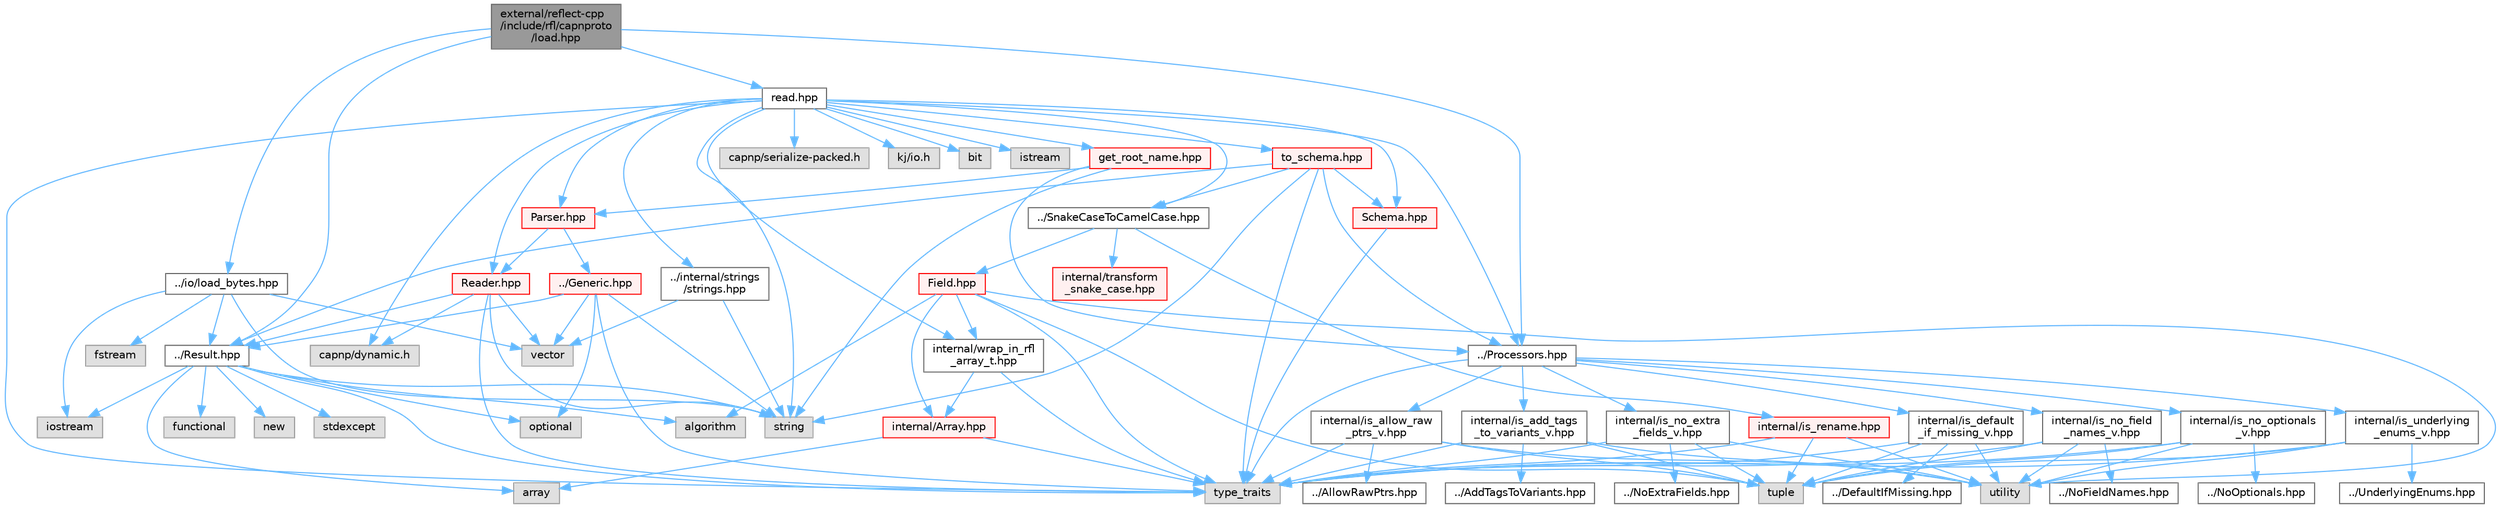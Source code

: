 digraph "external/reflect-cpp/include/rfl/capnproto/load.hpp"
{
 // LATEX_PDF_SIZE
  bgcolor="transparent";
  edge [fontname=Helvetica,fontsize=10,labelfontname=Helvetica,labelfontsize=10];
  node [fontname=Helvetica,fontsize=10,shape=box,height=0.2,width=0.4];
  Node1 [id="Node000001",label="external/reflect-cpp\l/include/rfl/capnproto\l/load.hpp",height=0.2,width=0.4,color="gray40", fillcolor="grey60", style="filled", fontcolor="black",tooltip=" "];
  Node1 -> Node2 [id="edge111_Node000001_Node000002",color="steelblue1",style="solid",tooltip=" "];
  Node2 [id="Node000002",label="../Processors.hpp",height=0.2,width=0.4,color="grey40", fillcolor="white", style="filled",URL="$_processors_8hpp.html",tooltip=" "];
  Node2 -> Node3 [id="edge112_Node000002_Node000003",color="steelblue1",style="solid",tooltip=" "];
  Node3 [id="Node000003",label="type_traits",height=0.2,width=0.4,color="grey60", fillcolor="#E0E0E0", style="filled",tooltip=" "];
  Node2 -> Node4 [id="edge113_Node000002_Node000004",color="steelblue1",style="solid",tooltip=" "];
  Node4 [id="Node000004",label="internal/is_add_tags\l_to_variants_v.hpp",height=0.2,width=0.4,color="grey40", fillcolor="white", style="filled",URL="$is__add__tags__to__variants__v_8hpp.html",tooltip=" "];
  Node4 -> Node5 [id="edge114_Node000004_Node000005",color="steelblue1",style="solid",tooltip=" "];
  Node5 [id="Node000005",label="tuple",height=0.2,width=0.4,color="grey60", fillcolor="#E0E0E0", style="filled",tooltip=" "];
  Node4 -> Node3 [id="edge115_Node000004_Node000003",color="steelblue1",style="solid",tooltip=" "];
  Node4 -> Node6 [id="edge116_Node000004_Node000006",color="steelblue1",style="solid",tooltip=" "];
  Node6 [id="Node000006",label="utility",height=0.2,width=0.4,color="grey60", fillcolor="#E0E0E0", style="filled",tooltip=" "];
  Node4 -> Node7 [id="edge117_Node000004_Node000007",color="steelblue1",style="solid",tooltip=" "];
  Node7 [id="Node000007",label="../AddTagsToVariants.hpp",height=0.2,width=0.4,color="grey40", fillcolor="white", style="filled",URL="$_add_tags_to_variants_8hpp.html",tooltip=" "];
  Node2 -> Node8 [id="edge118_Node000002_Node000008",color="steelblue1",style="solid",tooltip=" "];
  Node8 [id="Node000008",label="internal/is_allow_raw\l_ptrs_v.hpp",height=0.2,width=0.4,color="grey40", fillcolor="white", style="filled",URL="$is__allow__raw__ptrs__v_8hpp.html",tooltip=" "];
  Node8 -> Node5 [id="edge119_Node000008_Node000005",color="steelblue1",style="solid",tooltip=" "];
  Node8 -> Node3 [id="edge120_Node000008_Node000003",color="steelblue1",style="solid",tooltip=" "];
  Node8 -> Node6 [id="edge121_Node000008_Node000006",color="steelblue1",style="solid",tooltip=" "];
  Node8 -> Node9 [id="edge122_Node000008_Node000009",color="steelblue1",style="solid",tooltip=" "];
  Node9 [id="Node000009",label="../AllowRawPtrs.hpp",height=0.2,width=0.4,color="grey40", fillcolor="white", style="filled",URL="$_allow_raw_ptrs_8hpp.html",tooltip=" "];
  Node2 -> Node10 [id="edge123_Node000002_Node000010",color="steelblue1",style="solid",tooltip=" "];
  Node10 [id="Node000010",label="internal/is_default\l_if_missing_v.hpp",height=0.2,width=0.4,color="grey40", fillcolor="white", style="filled",URL="$is__default__if__missing__v_8hpp.html",tooltip=" "];
  Node10 -> Node5 [id="edge124_Node000010_Node000005",color="steelblue1",style="solid",tooltip=" "];
  Node10 -> Node3 [id="edge125_Node000010_Node000003",color="steelblue1",style="solid",tooltip=" "];
  Node10 -> Node6 [id="edge126_Node000010_Node000006",color="steelblue1",style="solid",tooltip=" "];
  Node10 -> Node11 [id="edge127_Node000010_Node000011",color="steelblue1",style="solid",tooltip=" "];
  Node11 [id="Node000011",label="../DefaultIfMissing.hpp",height=0.2,width=0.4,color="grey40", fillcolor="white", style="filled",URL="$_default_if_missing_8hpp.html",tooltip=" "];
  Node2 -> Node12 [id="edge128_Node000002_Node000012",color="steelblue1",style="solid",tooltip=" "];
  Node12 [id="Node000012",label="internal/is_no_extra\l_fields_v.hpp",height=0.2,width=0.4,color="grey40", fillcolor="white", style="filled",URL="$is__no__extra__fields__v_8hpp.html",tooltip=" "];
  Node12 -> Node5 [id="edge129_Node000012_Node000005",color="steelblue1",style="solid",tooltip=" "];
  Node12 -> Node3 [id="edge130_Node000012_Node000003",color="steelblue1",style="solid",tooltip=" "];
  Node12 -> Node6 [id="edge131_Node000012_Node000006",color="steelblue1",style="solid",tooltip=" "];
  Node12 -> Node13 [id="edge132_Node000012_Node000013",color="steelblue1",style="solid",tooltip=" "];
  Node13 [id="Node000013",label="../NoExtraFields.hpp",height=0.2,width=0.4,color="grey40", fillcolor="white", style="filled",URL="$_no_extra_fields_8hpp.html",tooltip=" "];
  Node2 -> Node14 [id="edge133_Node000002_Node000014",color="steelblue1",style="solid",tooltip=" "];
  Node14 [id="Node000014",label="internal/is_no_field\l_names_v.hpp",height=0.2,width=0.4,color="grey40", fillcolor="white", style="filled",URL="$is__no__field__names__v_8hpp.html",tooltip=" "];
  Node14 -> Node5 [id="edge134_Node000014_Node000005",color="steelblue1",style="solid",tooltip=" "];
  Node14 -> Node3 [id="edge135_Node000014_Node000003",color="steelblue1",style="solid",tooltip=" "];
  Node14 -> Node6 [id="edge136_Node000014_Node000006",color="steelblue1",style="solid",tooltip=" "];
  Node14 -> Node15 [id="edge137_Node000014_Node000015",color="steelblue1",style="solid",tooltip=" "];
  Node15 [id="Node000015",label="../NoFieldNames.hpp",height=0.2,width=0.4,color="grey40", fillcolor="white", style="filled",URL="$_no_field_names_8hpp.html",tooltip=" "];
  Node2 -> Node16 [id="edge138_Node000002_Node000016",color="steelblue1",style="solid",tooltip=" "];
  Node16 [id="Node000016",label="internal/is_no_optionals\l_v.hpp",height=0.2,width=0.4,color="grey40", fillcolor="white", style="filled",URL="$is__no__optionals__v_8hpp.html",tooltip=" "];
  Node16 -> Node5 [id="edge139_Node000016_Node000005",color="steelblue1",style="solid",tooltip=" "];
  Node16 -> Node3 [id="edge140_Node000016_Node000003",color="steelblue1",style="solid",tooltip=" "];
  Node16 -> Node6 [id="edge141_Node000016_Node000006",color="steelblue1",style="solid",tooltip=" "];
  Node16 -> Node17 [id="edge142_Node000016_Node000017",color="steelblue1",style="solid",tooltip=" "];
  Node17 [id="Node000017",label="../NoOptionals.hpp",height=0.2,width=0.4,color="grey40", fillcolor="white", style="filled",URL="$_no_optionals_8hpp.html",tooltip=" "];
  Node2 -> Node18 [id="edge143_Node000002_Node000018",color="steelblue1",style="solid",tooltip=" "];
  Node18 [id="Node000018",label="internal/is_underlying\l_enums_v.hpp",height=0.2,width=0.4,color="grey40", fillcolor="white", style="filled",URL="$is__underlying__enums__v_8hpp.html",tooltip=" "];
  Node18 -> Node5 [id="edge144_Node000018_Node000005",color="steelblue1",style="solid",tooltip=" "];
  Node18 -> Node3 [id="edge145_Node000018_Node000003",color="steelblue1",style="solid",tooltip=" "];
  Node18 -> Node6 [id="edge146_Node000018_Node000006",color="steelblue1",style="solid",tooltip=" "];
  Node18 -> Node19 [id="edge147_Node000018_Node000019",color="steelblue1",style="solid",tooltip=" "];
  Node19 [id="Node000019",label="../UnderlyingEnums.hpp",height=0.2,width=0.4,color="grey40", fillcolor="white", style="filled",URL="$_underlying_enums_8hpp.html",tooltip=" "];
  Node1 -> Node20 [id="edge148_Node000001_Node000020",color="steelblue1",style="solid",tooltip=" "];
  Node20 [id="Node000020",label="../Result.hpp",height=0.2,width=0.4,color="grey40", fillcolor="white", style="filled",URL="$_result_8hpp.html",tooltip=" "];
  Node20 -> Node21 [id="edge149_Node000020_Node000021",color="steelblue1",style="solid",tooltip=" "];
  Node21 [id="Node000021",label="algorithm",height=0.2,width=0.4,color="grey60", fillcolor="#E0E0E0", style="filled",tooltip=" "];
  Node20 -> Node22 [id="edge150_Node000020_Node000022",color="steelblue1",style="solid",tooltip=" "];
  Node22 [id="Node000022",label="array",height=0.2,width=0.4,color="grey60", fillcolor="#E0E0E0", style="filled",tooltip=" "];
  Node20 -> Node23 [id="edge151_Node000020_Node000023",color="steelblue1",style="solid",tooltip=" "];
  Node23 [id="Node000023",label="functional",height=0.2,width=0.4,color="grey60", fillcolor="#E0E0E0", style="filled",tooltip=" "];
  Node20 -> Node24 [id="edge152_Node000020_Node000024",color="steelblue1",style="solid",tooltip=" "];
  Node24 [id="Node000024",label="iostream",height=0.2,width=0.4,color="grey60", fillcolor="#E0E0E0", style="filled",tooltip=" "];
  Node20 -> Node25 [id="edge153_Node000020_Node000025",color="steelblue1",style="solid",tooltip=" "];
  Node25 [id="Node000025",label="new",height=0.2,width=0.4,color="grey60", fillcolor="#E0E0E0", style="filled",tooltip=" "];
  Node20 -> Node26 [id="edge154_Node000020_Node000026",color="steelblue1",style="solid",tooltip=" "];
  Node26 [id="Node000026",label="optional",height=0.2,width=0.4,color="grey60", fillcolor="#E0E0E0", style="filled",tooltip=" "];
  Node20 -> Node27 [id="edge155_Node000020_Node000027",color="steelblue1",style="solid",tooltip=" "];
  Node27 [id="Node000027",label="stdexcept",height=0.2,width=0.4,color="grey60", fillcolor="#E0E0E0", style="filled",tooltip=" "];
  Node20 -> Node28 [id="edge156_Node000020_Node000028",color="steelblue1",style="solid",tooltip=" "];
  Node28 [id="Node000028",label="string",height=0.2,width=0.4,color="grey60", fillcolor="#E0E0E0", style="filled",tooltip=" "];
  Node20 -> Node3 [id="edge157_Node000020_Node000003",color="steelblue1",style="solid",tooltip=" "];
  Node1 -> Node29 [id="edge158_Node000001_Node000029",color="steelblue1",style="solid",tooltip=" "];
  Node29 [id="Node000029",label="../io/load_bytes.hpp",height=0.2,width=0.4,color="grey40", fillcolor="white", style="filled",URL="$load__bytes_8hpp.html",tooltip=" "];
  Node29 -> Node30 [id="edge159_Node000029_Node000030",color="steelblue1",style="solid",tooltip=" "];
  Node30 [id="Node000030",label="fstream",height=0.2,width=0.4,color="grey60", fillcolor="#E0E0E0", style="filled",tooltip=" "];
  Node29 -> Node24 [id="edge160_Node000029_Node000024",color="steelblue1",style="solid",tooltip=" "];
  Node29 -> Node28 [id="edge161_Node000029_Node000028",color="steelblue1",style="solid",tooltip=" "];
  Node29 -> Node31 [id="edge162_Node000029_Node000031",color="steelblue1",style="solid",tooltip=" "];
  Node31 [id="Node000031",label="vector",height=0.2,width=0.4,color="grey60", fillcolor="#E0E0E0", style="filled",tooltip=" "];
  Node29 -> Node20 [id="edge163_Node000029_Node000020",color="steelblue1",style="solid",tooltip=" "];
  Node1 -> Node32 [id="edge164_Node000001_Node000032",color="steelblue1",style="solid",tooltip=" "];
  Node32 [id="Node000032",label="read.hpp",height=0.2,width=0.4,color="grey40", fillcolor="white", style="filled",URL="$capnproto_2read_8hpp.html",tooltip=" "];
  Node32 -> Node33 [id="edge165_Node000032_Node000033",color="steelblue1",style="solid",tooltip=" "];
  Node33 [id="Node000033",label="capnp/dynamic.h",height=0.2,width=0.4,color="grey60", fillcolor="#E0E0E0", style="filled",tooltip=" "];
  Node32 -> Node34 [id="edge166_Node000032_Node000034",color="steelblue1",style="solid",tooltip=" "];
  Node34 [id="Node000034",label="capnp/serialize-packed.h",height=0.2,width=0.4,color="grey60", fillcolor="#E0E0E0", style="filled",tooltip=" "];
  Node32 -> Node35 [id="edge167_Node000032_Node000035",color="steelblue1",style="solid",tooltip=" "];
  Node35 [id="Node000035",label="kj/io.h",height=0.2,width=0.4,color="grey60", fillcolor="#E0E0E0", style="filled",tooltip=" "];
  Node32 -> Node36 [id="edge168_Node000032_Node000036",color="steelblue1",style="solid",tooltip=" "];
  Node36 [id="Node000036",label="bit",height=0.2,width=0.4,color="grey60", fillcolor="#E0E0E0", style="filled",tooltip=" "];
  Node32 -> Node37 [id="edge169_Node000032_Node000037",color="steelblue1",style="solid",tooltip=" "];
  Node37 [id="Node000037",label="istream",height=0.2,width=0.4,color="grey60", fillcolor="#E0E0E0", style="filled",tooltip=" "];
  Node32 -> Node28 [id="edge170_Node000032_Node000028",color="steelblue1",style="solid",tooltip=" "];
  Node32 -> Node3 [id="edge171_Node000032_Node000003",color="steelblue1",style="solid",tooltip=" "];
  Node32 -> Node2 [id="edge172_Node000032_Node000002",color="steelblue1",style="solid",tooltip=" "];
  Node32 -> Node38 [id="edge173_Node000032_Node000038",color="steelblue1",style="solid",tooltip=" "];
  Node38 [id="Node000038",label="../SnakeCaseToCamelCase.hpp",height=0.2,width=0.4,color="grey40", fillcolor="white", style="filled",URL="$_snake_case_to_camel_case_8hpp.html",tooltip=" "];
  Node38 -> Node39 [id="edge174_Node000038_Node000039",color="steelblue1",style="solid",tooltip=" "];
  Node39 [id="Node000039",label="Field.hpp",height=0.2,width=0.4,color="red", fillcolor="#FFF0F0", style="filled",URL="$_field_8hpp.html",tooltip=" "];
  Node39 -> Node21 [id="edge175_Node000039_Node000021",color="steelblue1",style="solid",tooltip=" "];
  Node39 -> Node5 [id="edge176_Node000039_Node000005",color="steelblue1",style="solid",tooltip=" "];
  Node39 -> Node3 [id="edge177_Node000039_Node000003",color="steelblue1",style="solid",tooltip=" "];
  Node39 -> Node6 [id="edge178_Node000039_Node000006",color="steelblue1",style="solid",tooltip=" "];
  Node39 -> Node54 [id="edge179_Node000039_Node000054",color="steelblue1",style="solid",tooltip=" "];
  Node54 [id="Node000054",label="internal/Array.hpp",height=0.2,width=0.4,color="red", fillcolor="#FFF0F0", style="filled",URL="$_array_8hpp.html",tooltip=" "];
  Node54 -> Node22 [id="edge180_Node000054_Node000022",color="steelblue1",style="solid",tooltip=" "];
  Node54 -> Node3 [id="edge181_Node000054_Node000003",color="steelblue1",style="solid",tooltip=" "];
  Node39 -> Node57 [id="edge182_Node000039_Node000057",color="steelblue1",style="solid",tooltip=" "];
  Node57 [id="Node000057",label="internal/wrap_in_rfl\l_array_t.hpp",height=0.2,width=0.4,color="grey40", fillcolor="white", style="filled",URL="$wrap__in__rfl__array__t_8hpp.html",tooltip=" "];
  Node57 -> Node3 [id="edge183_Node000057_Node000003",color="steelblue1",style="solid",tooltip=" "];
  Node57 -> Node54 [id="edge184_Node000057_Node000054",color="steelblue1",style="solid",tooltip=" "];
  Node38 -> Node58 [id="edge185_Node000038_Node000058",color="steelblue1",style="solid",tooltip=" "];
  Node58 [id="Node000058",label="internal/is_rename.hpp",height=0.2,width=0.4,color="red", fillcolor="#FFF0F0", style="filled",URL="$is__rename_8hpp.html",tooltip=" "];
  Node58 -> Node5 [id="edge186_Node000058_Node000005",color="steelblue1",style="solid",tooltip=" "];
  Node58 -> Node3 [id="edge187_Node000058_Node000003",color="steelblue1",style="solid",tooltip=" "];
  Node58 -> Node6 [id="edge188_Node000058_Node000006",color="steelblue1",style="solid",tooltip=" "];
  Node38 -> Node60 [id="edge189_Node000038_Node000060",color="steelblue1",style="solid",tooltip=" "];
  Node60 [id="Node000060",label="internal/transform\l_snake_case.hpp",height=0.2,width=0.4,color="red", fillcolor="#FFF0F0", style="filled",URL="$transform__snake__case_8hpp.html",tooltip=" "];
  Node32 -> Node61 [id="edge190_Node000032_Node000061",color="steelblue1",style="solid",tooltip=" "];
  Node61 [id="Node000061",label="../internal/strings\l/strings.hpp",height=0.2,width=0.4,color="grey40", fillcolor="white", style="filled",URL="$strings_8hpp.html",tooltip=" "];
  Node61 -> Node28 [id="edge191_Node000061_Node000028",color="steelblue1",style="solid",tooltip=" "];
  Node61 -> Node31 [id="edge192_Node000061_Node000031",color="steelblue1",style="solid",tooltip=" "];
  Node32 -> Node57 [id="edge193_Node000032_Node000057",color="steelblue1",style="solid",tooltip=" "];
  Node32 -> Node62 [id="edge194_Node000032_Node000062",color="steelblue1",style="solid",tooltip=" "];
  Node62 [id="Node000062",label="Parser.hpp",height=0.2,width=0.4,color="red", fillcolor="#FFF0F0", style="filled",URL="$capnproto_2_parser_8hpp.html",tooltip=" "];
  Node62 -> Node63 [id="edge195_Node000062_Node000063",color="steelblue1",style="solid",tooltip=" "];
  Node63 [id="Node000063",label="../Generic.hpp",height=0.2,width=0.4,color="red", fillcolor="#FFF0F0", style="filled",URL="$_generic_8hpp.html",tooltip=" "];
  Node63 -> Node26 [id="edge196_Node000063_Node000026",color="steelblue1",style="solid",tooltip=" "];
  Node63 -> Node28 [id="edge197_Node000063_Node000028",color="steelblue1",style="solid",tooltip=" "];
  Node63 -> Node3 [id="edge198_Node000063_Node000003",color="steelblue1",style="solid",tooltip=" "];
  Node63 -> Node31 [id="edge199_Node000063_Node000031",color="steelblue1",style="solid",tooltip=" "];
  Node63 -> Node20 [id="edge200_Node000063_Node000020",color="steelblue1",style="solid",tooltip=" "];
  Node62 -> Node253 [id="edge201_Node000062_Node000253",color="steelblue1",style="solid",tooltip=" "];
  Node253 [id="Node000253",label="Reader.hpp",height=0.2,width=0.4,color="red", fillcolor="#FFF0F0", style="filled",URL="$capnproto_2_reader_8hpp.html",tooltip=" "];
  Node253 -> Node33 [id="edge202_Node000253_Node000033",color="steelblue1",style="solid",tooltip=" "];
  Node253 -> Node28 [id="edge203_Node000253_Node000028",color="steelblue1",style="solid",tooltip=" "];
  Node253 -> Node3 [id="edge204_Node000253_Node000003",color="steelblue1",style="solid",tooltip=" "];
  Node253 -> Node31 [id="edge205_Node000253_Node000031",color="steelblue1",style="solid",tooltip=" "];
  Node253 -> Node20 [id="edge206_Node000253_Node000020",color="steelblue1",style="solid",tooltip=" "];
  Node32 -> Node253 [id="edge207_Node000032_Node000253",color="steelblue1",style="solid",tooltip=" "];
  Node32 -> Node257 [id="edge208_Node000032_Node000257",color="steelblue1",style="solid",tooltip=" "];
  Node257 [id="Node000257",label="Schema.hpp",height=0.2,width=0.4,color="red", fillcolor="#FFF0F0", style="filled",URL="$capnproto_2_schema_8hpp.html",tooltip=" "];
  Node257 -> Node3 [id="edge209_Node000257_Node000003",color="steelblue1",style="solid",tooltip=" "];
  Node32 -> Node260 [id="edge210_Node000032_Node000260",color="steelblue1",style="solid",tooltip=" "];
  Node260 [id="Node000260",label="get_root_name.hpp",height=0.2,width=0.4,color="red", fillcolor="#FFF0F0", style="filled",URL="$get__root__name_8hpp.html",tooltip=" "];
  Node260 -> Node28 [id="edge211_Node000260_Node000028",color="steelblue1",style="solid",tooltip=" "];
  Node260 -> Node2 [id="edge212_Node000260_Node000002",color="steelblue1",style="solid",tooltip=" "];
  Node260 -> Node62 [id="edge213_Node000260_Node000062",color="steelblue1",style="solid",tooltip=" "];
  Node32 -> Node262 [id="edge214_Node000032_Node000262",color="steelblue1",style="solid",tooltip=" "];
  Node262 [id="Node000262",label="to_schema.hpp",height=0.2,width=0.4,color="red", fillcolor="#FFF0F0", style="filled",URL="$capnproto_2to__schema_8hpp.html",tooltip=" "];
  Node262 -> Node28 [id="edge215_Node000262_Node000028",color="steelblue1",style="solid",tooltip=" "];
  Node262 -> Node3 [id="edge216_Node000262_Node000003",color="steelblue1",style="solid",tooltip=" "];
  Node262 -> Node2 [id="edge217_Node000262_Node000002",color="steelblue1",style="solid",tooltip=" "];
  Node262 -> Node20 [id="edge218_Node000262_Node000020",color="steelblue1",style="solid",tooltip=" "];
  Node262 -> Node38 [id="edge219_Node000262_Node000038",color="steelblue1",style="solid",tooltip=" "];
  Node262 -> Node257 [id="edge220_Node000262_Node000257",color="steelblue1",style="solid",tooltip=" "];
}
